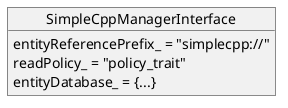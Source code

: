 @startuml
object SimpleCppManagerInterface {
  entityReferencePrefix_ = "simplecpp://"
  readPolicy_ = "policy_trait"
  entityDatabase_ = {...}
}
@enduml
